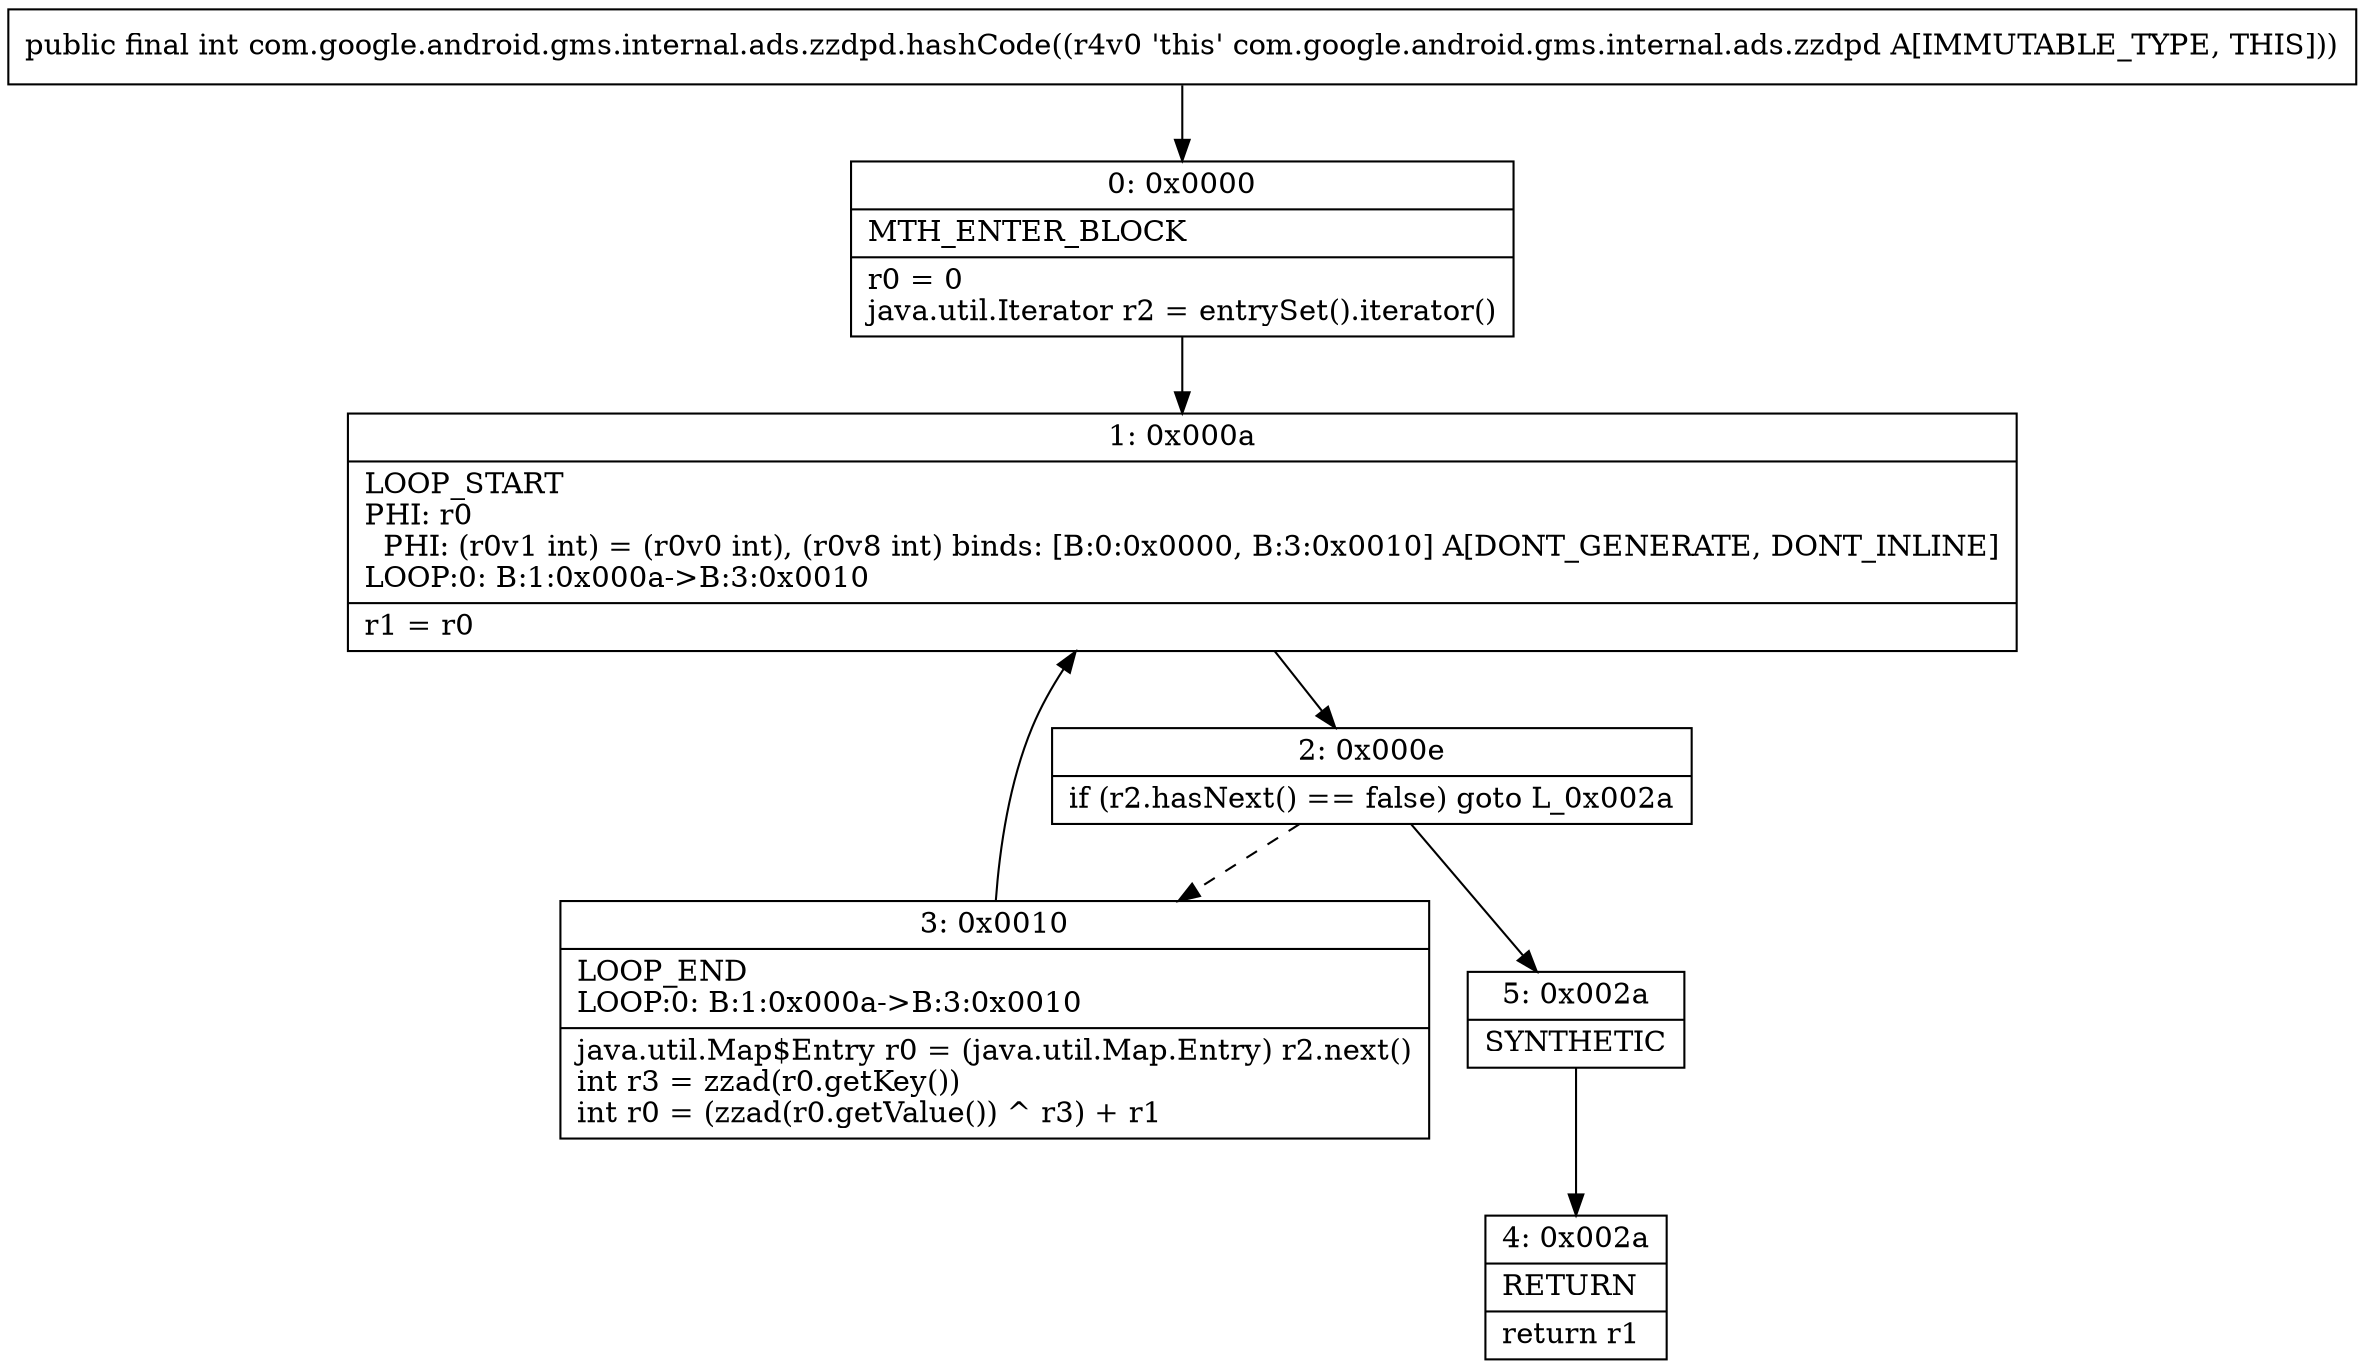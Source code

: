 digraph "CFG forcom.google.android.gms.internal.ads.zzdpd.hashCode()I" {
Node_0 [shape=record,label="{0\:\ 0x0000|MTH_ENTER_BLOCK\l|r0 = 0\ljava.util.Iterator r2 = entrySet().iterator()\l}"];
Node_1 [shape=record,label="{1\:\ 0x000a|LOOP_START\lPHI: r0 \l  PHI: (r0v1 int) = (r0v0 int), (r0v8 int) binds: [B:0:0x0000, B:3:0x0010] A[DONT_GENERATE, DONT_INLINE]\lLOOP:0: B:1:0x000a\-\>B:3:0x0010\l|r1 = r0\l}"];
Node_2 [shape=record,label="{2\:\ 0x000e|if (r2.hasNext() == false) goto L_0x002a\l}"];
Node_3 [shape=record,label="{3\:\ 0x0010|LOOP_END\lLOOP:0: B:1:0x000a\-\>B:3:0x0010\l|java.util.Map$Entry r0 = (java.util.Map.Entry) r2.next()\lint r3 = zzad(r0.getKey())\lint r0 = (zzad(r0.getValue()) ^ r3) + r1\l}"];
Node_4 [shape=record,label="{4\:\ 0x002a|RETURN\l|return r1\l}"];
Node_5 [shape=record,label="{5\:\ 0x002a|SYNTHETIC\l}"];
MethodNode[shape=record,label="{public final int com.google.android.gms.internal.ads.zzdpd.hashCode((r4v0 'this' com.google.android.gms.internal.ads.zzdpd A[IMMUTABLE_TYPE, THIS])) }"];
MethodNode -> Node_0;
Node_0 -> Node_1;
Node_1 -> Node_2;
Node_2 -> Node_3[style=dashed];
Node_2 -> Node_5;
Node_3 -> Node_1;
Node_5 -> Node_4;
}

